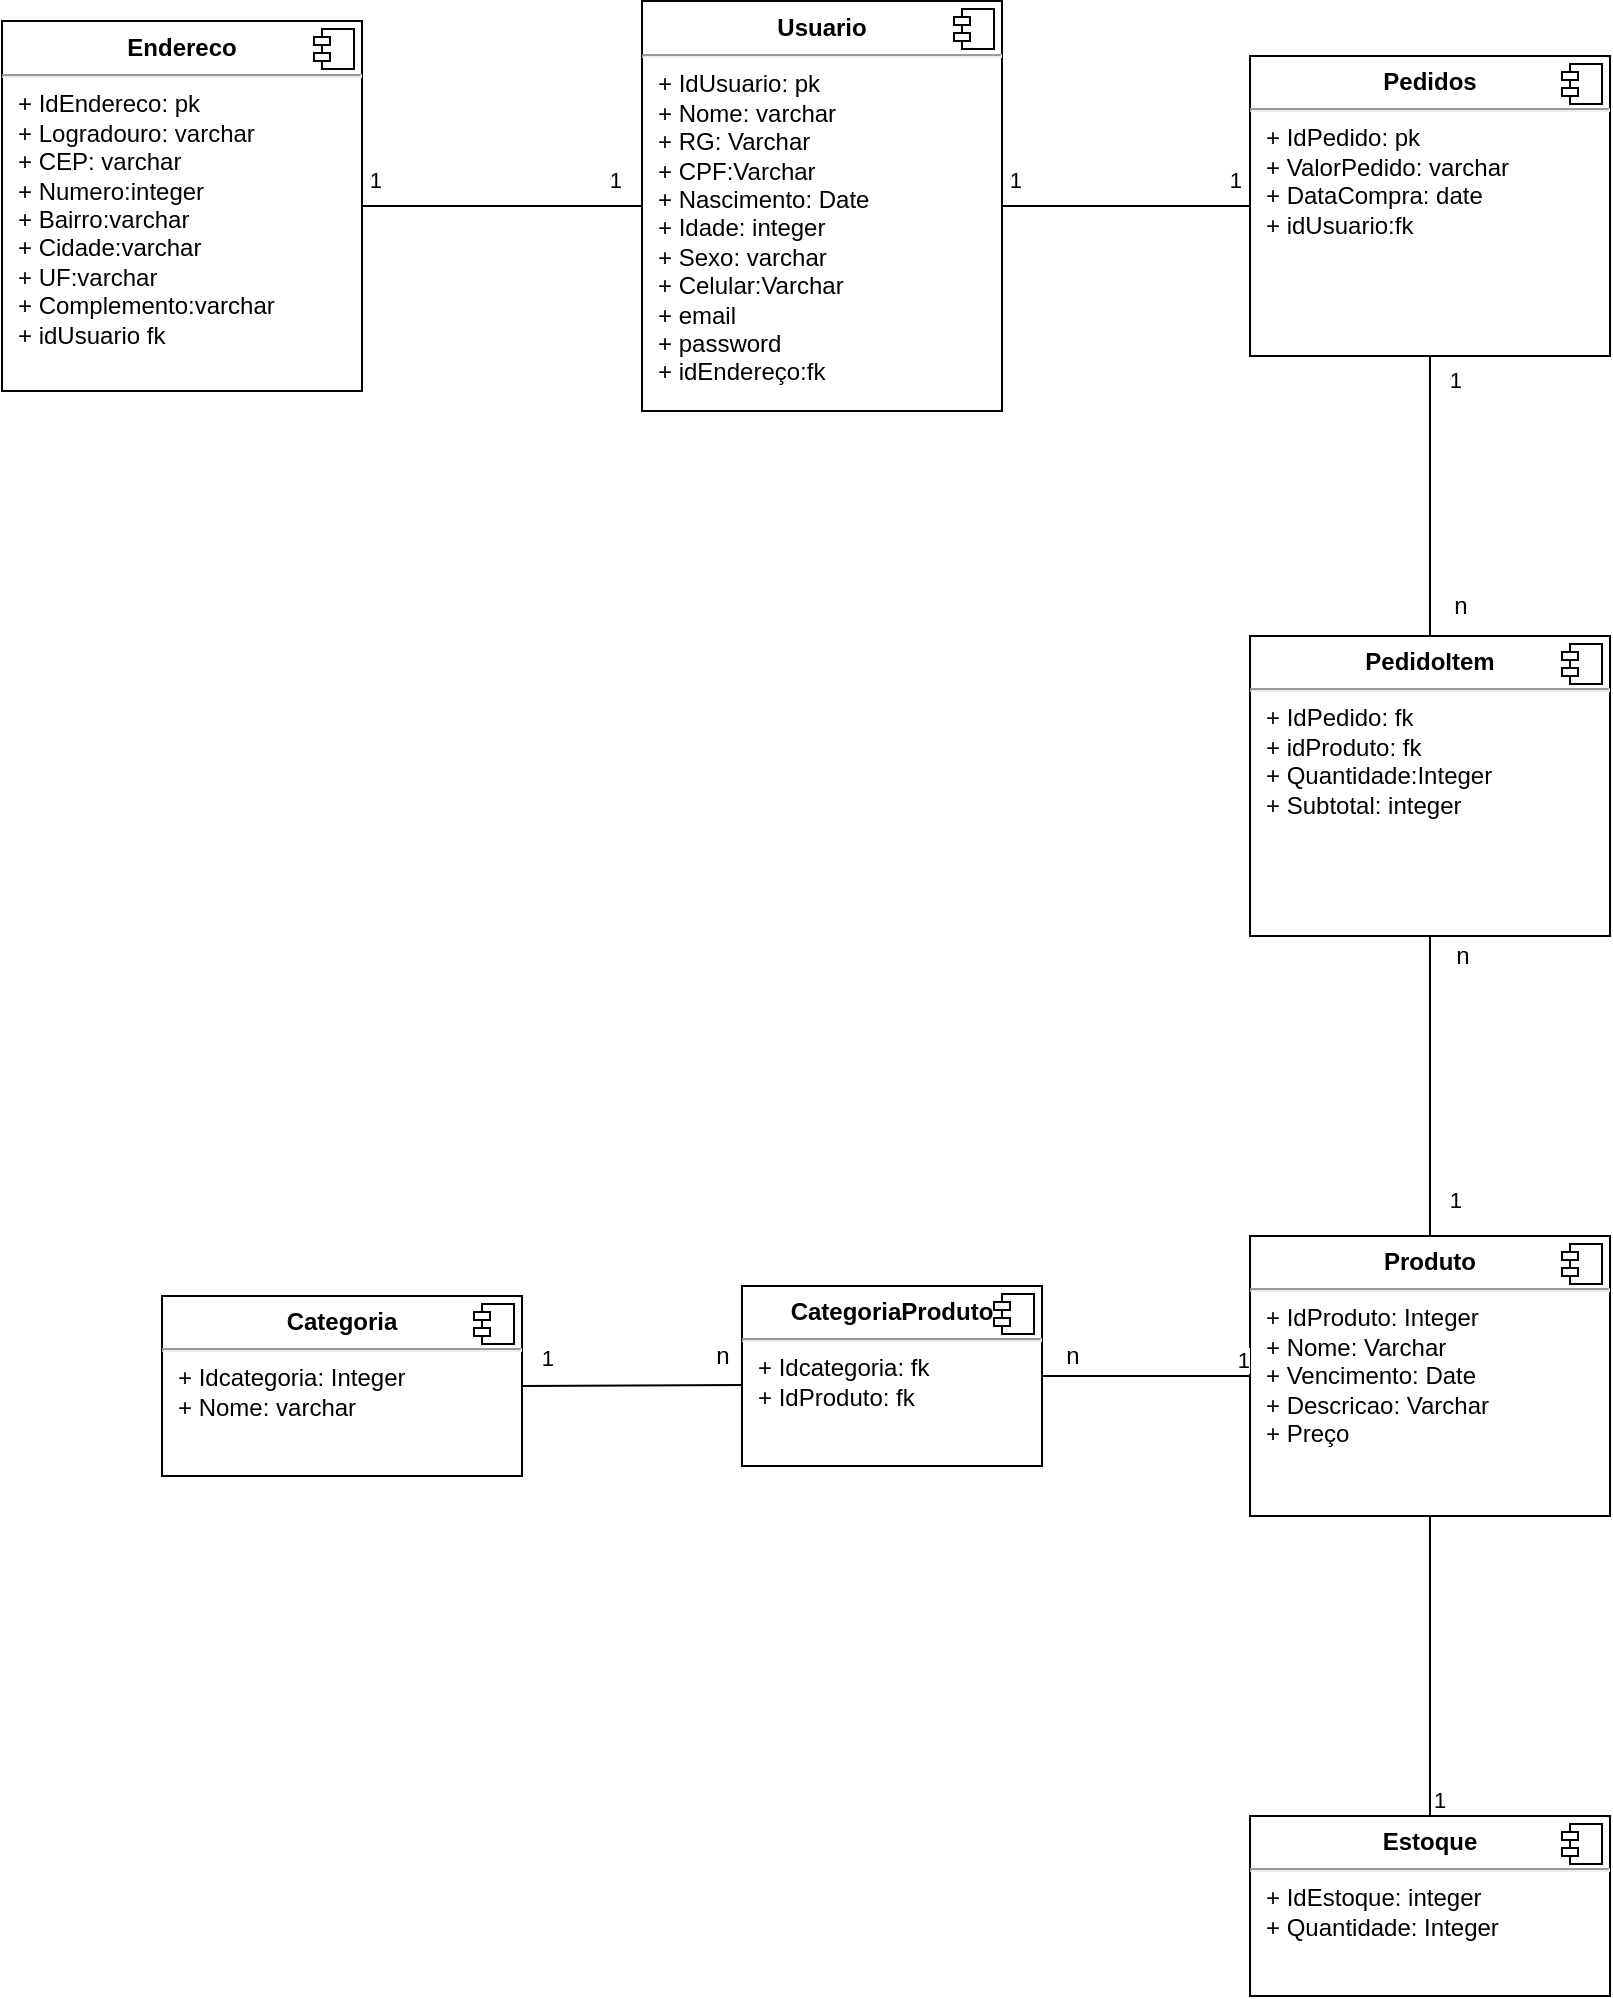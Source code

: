 <mxfile version="20.8.20" type="device"><diagram name="Página-1" id="WYKLcJFOjYk7zmqGKto0"><mxGraphModel dx="2261" dy="1951" grid="1" gridSize="10" guides="1" tooltips="1" connect="1" arrows="1" fold="1" page="1" pageScale="1" pageWidth="827" pageHeight="1169" math="0" shadow="0"><root><mxCell id="0"/><mxCell id="1" parent="0"/><mxCell id="h2aeMnDp_k5yiemuSDkl-13" value="&lt;p style=&quot;margin:0px;margin-top:6px;text-align:center;&quot;&gt;&lt;b&gt;Estoque&lt;/b&gt;&lt;br&gt;&lt;/p&gt;&lt;hr&gt;&lt;p style=&quot;margin:0px;margin-left:8px;&quot;&gt;+ IdEstoque: integer&lt;br&gt;+ Quantidade: Integer&lt;/p&gt;&lt;p style=&quot;margin:0px;margin-left:8px;&quot;&gt;&lt;br&gt;&lt;/p&gt;" style="align=left;overflow=fill;html=1;dropTarget=0;" vertex="1" parent="1"><mxGeometry x="324" y="620" width="180" height="90" as="geometry"/></mxCell><mxCell id="h2aeMnDp_k5yiemuSDkl-14" value="" style="shape=component;jettyWidth=8;jettyHeight=4;" vertex="1" parent="h2aeMnDp_k5yiemuSDkl-13"><mxGeometry x="1" width="20" height="20" relative="1" as="geometry"><mxPoint x="-24" y="4" as="offset"/></mxGeometry></mxCell><mxCell id="h2aeMnDp_k5yiemuSDkl-15" value="&lt;p style=&quot;margin:0px;margin-top:6px;text-align:center;&quot;&gt;&lt;b&gt;Produto&lt;/b&gt;&lt;/p&gt;&lt;hr&gt;&lt;p style=&quot;margin:0px;margin-left:8px;&quot;&gt;+ IdProduto: Integer&lt;br&gt;+ Nome: Varchar&lt;/p&gt;&lt;p style=&quot;margin:0px;margin-left:8px;&quot;&gt;+ Vencimento: Date&lt;/p&gt;&lt;p style=&quot;margin:0px;margin-left:8px;&quot;&gt;+ Descricao: Varchar&lt;/p&gt;&lt;p style=&quot;margin:0px;margin-left:8px;&quot;&gt;+ Preço&lt;br&gt;&lt;/p&gt;" style="align=left;overflow=fill;html=1;dropTarget=0;" vertex="1" parent="1"><mxGeometry x="324" y="330" width="180" height="140" as="geometry"/></mxCell><mxCell id="h2aeMnDp_k5yiemuSDkl-16" value="" style="shape=component;jettyWidth=8;jettyHeight=4;" vertex="1" parent="h2aeMnDp_k5yiemuSDkl-15"><mxGeometry x="1" width="20" height="20" relative="1" as="geometry"><mxPoint x="-24" y="4" as="offset"/></mxGeometry></mxCell><mxCell id="h2aeMnDp_k5yiemuSDkl-21" value="&lt;p style=&quot;margin:0px;margin-top:6px;text-align:center;&quot;&gt;&lt;b&gt;Categoria&lt;/b&gt;&lt;br&gt;&lt;/p&gt;&lt;hr&gt;&lt;p style=&quot;margin:0px;margin-left:8px;&quot;&gt;+ Idcategoria: Integer&lt;br&gt;+ Nome: varchar&lt;/p&gt;" style="align=left;overflow=fill;html=1;dropTarget=0;" vertex="1" parent="1"><mxGeometry x="-220" y="360" width="180" height="90" as="geometry"/></mxCell><mxCell id="h2aeMnDp_k5yiemuSDkl-22" value="" style="shape=component;jettyWidth=8;jettyHeight=4;" vertex="1" parent="h2aeMnDp_k5yiemuSDkl-21"><mxGeometry x="1" width="20" height="20" relative="1" as="geometry"><mxPoint x="-24" y="4" as="offset"/></mxGeometry></mxCell><mxCell id="h2aeMnDp_k5yiemuSDkl-36" value="&lt;p style=&quot;margin:0px;margin-top:6px;text-align:center;&quot;&gt;&lt;b&gt;Pedidos&lt;/b&gt;&lt;br&gt;&lt;/p&gt;&lt;hr&gt;&lt;p style=&quot;margin:0px;margin-left:8px;&quot;&gt;+ IdPedido: pk&lt;br&gt;+ ValorPedido: varchar&lt;/p&gt;&lt;p style=&quot;margin:0px;margin-left:8px;&quot;&gt;+ DataCompra: date&lt;/p&gt;&lt;p style=&quot;margin:0px;margin-left:8px;&quot;&gt;+ idUsuario:fk&lt;br&gt;&lt;/p&gt;" style="align=left;overflow=fill;html=1;dropTarget=0;" vertex="1" parent="1"><mxGeometry x="324" y="-260" width="180" height="150" as="geometry"/></mxCell><mxCell id="h2aeMnDp_k5yiemuSDkl-37" value="" style="shape=component;jettyWidth=8;jettyHeight=4;" vertex="1" parent="h2aeMnDp_k5yiemuSDkl-36"><mxGeometry x="1" width="20" height="20" relative="1" as="geometry"><mxPoint x="-24" y="4" as="offset"/></mxGeometry></mxCell><mxCell id="h2aeMnDp_k5yiemuSDkl-42" value="&lt;p style=&quot;margin:0px;margin-top:6px;text-align:center;&quot;&gt;&lt;b&gt;PedidoItem&lt;/b&gt;&lt;br&gt;&lt;/p&gt;&lt;hr&gt;&lt;p style=&quot;margin:0px;margin-left:8px;&quot;&gt;+ IdPedido: fk&lt;br&gt;+ idProduto: fk&lt;/p&gt;&lt;p style=&quot;margin:0px;margin-left:8px;&quot;&gt;+ Quantidade:Integer&lt;/p&gt;&lt;p style=&quot;margin:0px;margin-left:8px;&quot;&gt;+ Subtotal: integer&lt;br&gt;&lt;/p&gt;" style="align=left;overflow=fill;html=1;dropTarget=0;" vertex="1" parent="1"><mxGeometry x="324" y="30" width="180" height="150" as="geometry"/></mxCell><mxCell id="h2aeMnDp_k5yiemuSDkl-43" value="" style="shape=component;jettyWidth=8;jettyHeight=4;" vertex="1" parent="h2aeMnDp_k5yiemuSDkl-42"><mxGeometry x="1" width="20" height="20" relative="1" as="geometry"><mxPoint x="-24" y="4" as="offset"/></mxGeometry></mxCell><mxCell id="h2aeMnDp_k5yiemuSDkl-44" value="" style="endArrow=none;html=1;edgeStyle=orthogonalEdgeStyle;rounded=0;exitX=0.5;exitY=0;exitDx=0;exitDy=0;entryX=0.5;entryY=1;entryDx=0;entryDy=0;" edge="1" parent="1" source="h2aeMnDp_k5yiemuSDkl-13" target="h2aeMnDp_k5yiemuSDkl-15"><mxGeometry relative="1" as="geometry"><mxPoint x="330" y="460" as="sourcePoint"/><mxPoint x="490" y="460" as="targetPoint"/></mxGeometry></mxCell><mxCell id="h2aeMnDp_k5yiemuSDkl-45" value="1" style="edgeLabel;resizable=0;html=1;align=left;verticalAlign=bottom;" connectable="0" vertex="1" parent="h2aeMnDp_k5yiemuSDkl-44"><mxGeometry x="-1" relative="1" as="geometry"/></mxCell><mxCell id="h2aeMnDp_k5yiemuSDkl-48" value="" style="endArrow=none;html=1;edgeStyle=orthogonalEdgeStyle;rounded=0;exitX=0.5;exitY=1;exitDx=0;exitDy=0;entryX=0.5;entryY=0;entryDx=0;entryDy=0;" edge="1" parent="1" source="h2aeMnDp_k5yiemuSDkl-42" target="h2aeMnDp_k5yiemuSDkl-15"><mxGeometry relative="1" as="geometry"><mxPoint x="330" y="190" as="sourcePoint"/><mxPoint x="490" y="190" as="targetPoint"/></mxGeometry></mxCell><mxCell id="h2aeMnDp_k5yiemuSDkl-50" value="1" style="edgeLabel;resizable=0;html=1;align=right;verticalAlign=bottom;" connectable="0" vertex="1" parent="h2aeMnDp_k5yiemuSDkl-48"><mxGeometry x="1" relative="1" as="geometry"><mxPoint x="16" y="-10" as="offset"/></mxGeometry></mxCell><mxCell id="h2aeMnDp_k5yiemuSDkl-51" value="n" style="text;html=1;align=center;verticalAlign=middle;resizable=0;points=[];autosize=1;strokeColor=none;fillColor=none;" vertex="1" parent="1"><mxGeometry x="415" y="175" width="30" height="30" as="geometry"/></mxCell><mxCell id="h2aeMnDp_k5yiemuSDkl-52" value="n" style="text;html=1;align=center;verticalAlign=middle;resizable=0;points=[];autosize=1;strokeColor=none;fillColor=none;" vertex="1" parent="1"><mxGeometry x="414" width="30" height="30" as="geometry"/></mxCell><mxCell id="h2aeMnDp_k5yiemuSDkl-53" value="" style="endArrow=none;html=1;edgeStyle=orthogonalEdgeStyle;rounded=0;entryX=0.5;entryY=0;entryDx=0;entryDy=0;exitX=0.5;exitY=1;exitDx=0;exitDy=0;" edge="1" parent="1" source="h2aeMnDp_k5yiemuSDkl-36" target="h2aeMnDp_k5yiemuSDkl-42"><mxGeometry relative="1" as="geometry"><mxPoint x="410" y="-50" as="sourcePoint"/><mxPoint x="414" y="-10" as="targetPoint"/></mxGeometry></mxCell><mxCell id="h2aeMnDp_k5yiemuSDkl-54" value="1" style="edgeLabel;resizable=0;html=1;align=right;verticalAlign=bottom;" connectable="0" vertex="1" parent="h2aeMnDp_k5yiemuSDkl-53"><mxGeometry x="1" relative="1" as="geometry"><mxPoint x="16" y="-120" as="offset"/></mxGeometry></mxCell><mxCell id="h2aeMnDp_k5yiemuSDkl-56" value="&lt;p style=&quot;margin:0px;margin-top:6px;text-align:center;&quot;&gt;&lt;b&gt;CategoriaProduto&lt;/b&gt;&lt;br&gt;&lt;/p&gt;&lt;hr&gt;&lt;p style=&quot;margin:0px;margin-left:8px;&quot;&gt;+ Idcategoria: fk&lt;br&gt;+ IdProduto: fk&lt;/p&gt;" style="align=left;overflow=fill;html=1;dropTarget=0;" vertex="1" parent="1"><mxGeometry x="70" y="355" width="150" height="90" as="geometry"/></mxCell><mxCell id="h2aeMnDp_k5yiemuSDkl-57" value="" style="shape=component;jettyWidth=8;jettyHeight=4;" vertex="1" parent="h2aeMnDp_k5yiemuSDkl-56"><mxGeometry x="1" width="20" height="20" relative="1" as="geometry"><mxPoint x="-24" y="4" as="offset"/></mxGeometry></mxCell><mxCell id="h2aeMnDp_k5yiemuSDkl-58" value="" style="endArrow=none;html=1;edgeStyle=orthogonalEdgeStyle;rounded=0;exitX=0;exitY=0.5;exitDx=0;exitDy=0;entryX=1;entryY=0.5;entryDx=0;entryDy=0;" edge="1" parent="1" source="h2aeMnDp_k5yiemuSDkl-15" target="h2aeMnDp_k5yiemuSDkl-56"><mxGeometry relative="1" as="geometry"><mxPoint x="180" y="450" as="sourcePoint"/><mxPoint x="180" y="600" as="targetPoint"/></mxGeometry></mxCell><mxCell id="h2aeMnDp_k5yiemuSDkl-59" value="1" style="edgeLabel;resizable=0;html=1;align=right;verticalAlign=bottom;" connectable="0" vertex="1" parent="h2aeMnDp_k5yiemuSDkl-58"><mxGeometry x="1" relative="1" as="geometry"><mxPoint x="104" as="offset"/></mxGeometry></mxCell><mxCell id="h2aeMnDp_k5yiemuSDkl-60" value="" style="endArrow=none;html=1;edgeStyle=orthogonalEdgeStyle;rounded=0;exitX=0;exitY=0.5;exitDx=0;exitDy=0;entryX=1;entryY=0.5;entryDx=0;entryDy=0;" edge="1" parent="1" target="h2aeMnDp_k5yiemuSDkl-21"><mxGeometry relative="1" as="geometry"><mxPoint x="70" y="404.5" as="sourcePoint"/><mxPoint x="-34" y="404.5" as="targetPoint"/></mxGeometry></mxCell><mxCell id="h2aeMnDp_k5yiemuSDkl-61" value="1" style="edgeLabel;resizable=0;html=1;align=right;verticalAlign=bottom;" connectable="0" vertex="1" parent="h2aeMnDp_k5yiemuSDkl-60"><mxGeometry x="1" relative="1" as="geometry"><mxPoint x="16" y="-5" as="offset"/></mxGeometry></mxCell><mxCell id="h2aeMnDp_k5yiemuSDkl-62" value="n" style="text;html=1;align=center;verticalAlign=middle;resizable=0;points=[];autosize=1;strokeColor=none;fillColor=none;" vertex="1" parent="1"><mxGeometry x="45" y="375" width="30" height="30" as="geometry"/></mxCell><mxCell id="h2aeMnDp_k5yiemuSDkl-63" value="n" style="text;html=1;align=center;verticalAlign=middle;resizable=0;points=[];autosize=1;strokeColor=none;fillColor=none;" vertex="1" parent="1"><mxGeometry x="220" y="375" width="30" height="30" as="geometry"/></mxCell><mxCell id="h2aeMnDp_k5yiemuSDkl-64" value="&lt;p style=&quot;margin:0px;margin-top:6px;text-align:center;&quot;&gt;&lt;b&gt;Usuario&lt;/b&gt;&lt;br&gt;&lt;/p&gt;&lt;hr&gt;&lt;p style=&quot;margin:0px;margin-left:8px;&quot;&gt;+ IdUsuario: pk&lt;br&gt;+ Nome: varchar&lt;/p&gt;&lt;p style=&quot;margin:0px;margin-left:8px;&quot;&gt;+ RG: Varchar&lt;/p&gt;&lt;p style=&quot;margin:0px;margin-left:8px;&quot;&gt;+ CPF:Varchar&lt;/p&gt;&lt;p style=&quot;margin:0px;margin-left:8px;&quot;&gt;+ Nascimento: Date&lt;/p&gt;&lt;p style=&quot;margin:0px;margin-left:8px;&quot;&gt;+ Idade: integer&lt;/p&gt;&lt;p style=&quot;margin:0px;margin-left:8px;&quot;&gt;+ Sexo: varchar&lt;/p&gt;&lt;p style=&quot;margin:0px;margin-left:8px;&quot;&gt;+ Celular:Varchar&lt;/p&gt;&lt;p style=&quot;margin:0px;margin-left:8px;&quot;&gt;+ email&lt;/p&gt;&lt;p style=&quot;margin:0px;margin-left:8px;&quot;&gt;+ password&lt;br&gt;&lt;/p&gt;&lt;p style=&quot;margin:0px;margin-left:8px;&quot;&gt;+ idEndereço:fk&lt;br&gt;&lt;/p&gt;" style="align=left;overflow=fill;html=1;dropTarget=0;" vertex="1" parent="1"><mxGeometry x="20" y="-287.5" width="180" height="205" as="geometry"/></mxCell><mxCell id="h2aeMnDp_k5yiemuSDkl-65" value="" style="shape=component;jettyWidth=8;jettyHeight=4;" vertex="1" parent="h2aeMnDp_k5yiemuSDkl-64"><mxGeometry x="1" width="20" height="20" relative="1" as="geometry"><mxPoint x="-24" y="4" as="offset"/></mxGeometry></mxCell><mxCell id="h2aeMnDp_k5yiemuSDkl-66" value="" style="endArrow=none;html=1;edgeStyle=orthogonalEdgeStyle;rounded=0;entryX=1;entryY=0.5;entryDx=0;entryDy=0;exitX=0;exitY=0.5;exitDx=0;exitDy=0;" edge="1" parent="1" source="h2aeMnDp_k5yiemuSDkl-36" target="h2aeMnDp_k5yiemuSDkl-64"><mxGeometry relative="1" as="geometry"><mxPoint x="280" y="-190" as="sourcePoint"/><mxPoint x="70" y="-185" as="targetPoint"/></mxGeometry></mxCell><mxCell id="h2aeMnDp_k5yiemuSDkl-67" value="1" style="edgeLabel;resizable=0;html=1;align=right;verticalAlign=bottom;" connectable="0" vertex="1" parent="h2aeMnDp_k5yiemuSDkl-66"><mxGeometry x="1" relative="1" as="geometry"><mxPoint x="120" y="-5" as="offset"/></mxGeometry></mxCell><mxCell id="h2aeMnDp_k5yiemuSDkl-70" value="1" style="edgeLabel;resizable=0;html=1;align=right;verticalAlign=bottom;" connectable="0" vertex="1" parent="h2aeMnDp_k5yiemuSDkl-66"><mxGeometry x="1" relative="1" as="geometry"><mxPoint x="10" y="-5" as="offset"/></mxGeometry></mxCell><mxCell id="h2aeMnDp_k5yiemuSDkl-71" value="&lt;p style=&quot;margin:0px;margin-top:6px;text-align:center;&quot;&gt;&lt;b&gt;Endereco&lt;/b&gt;&lt;br&gt;&lt;/p&gt;&lt;hr&gt;&lt;p style=&quot;margin:0px;margin-left:8px;&quot;&gt;+ IdEndereco: pk&lt;br&gt;+ Logradouro: varchar&lt;/p&gt;&lt;p style=&quot;margin:0px;margin-left:8px;&quot;&gt;+ CEP: varchar&lt;/p&gt;&lt;p style=&quot;margin:0px;margin-left:8px;&quot;&gt;+ Numero:integer&lt;/p&gt;&lt;p style=&quot;margin:0px;margin-left:8px;&quot;&gt;+ Bairro:varchar&lt;/p&gt;&lt;p style=&quot;margin:0px;margin-left:8px;&quot;&gt;+ Cidade:varchar&lt;/p&gt;&lt;p style=&quot;margin:0px;margin-left:8px;&quot;&gt;+ UF:varchar&lt;/p&gt;&lt;p style=&quot;margin:0px;margin-left:8px;&quot;&gt;+ Complemento:varchar&lt;br&gt;&lt;/p&gt;&lt;p style=&quot;margin:0px;margin-left:8px;&quot;&gt;+ idUsuario fk&lt;br&gt;&lt;/p&gt;" style="align=left;overflow=fill;html=1;dropTarget=0;" vertex="1" parent="1"><mxGeometry x="-300" y="-277.5" width="180" height="185" as="geometry"/></mxCell><mxCell id="h2aeMnDp_k5yiemuSDkl-72" value="" style="shape=component;jettyWidth=8;jettyHeight=4;" vertex="1" parent="h2aeMnDp_k5yiemuSDkl-71"><mxGeometry x="1" width="20" height="20" relative="1" as="geometry"><mxPoint x="-24" y="4" as="offset"/></mxGeometry></mxCell><mxCell id="h2aeMnDp_k5yiemuSDkl-73" value="" style="endArrow=none;html=1;edgeStyle=orthogonalEdgeStyle;rounded=0;entryX=1;entryY=0.5;entryDx=0;entryDy=0;exitX=0;exitY=0.5;exitDx=0;exitDy=0;" edge="1" parent="1" source="h2aeMnDp_k5yiemuSDkl-64" target="h2aeMnDp_k5yiemuSDkl-71"><mxGeometry relative="1" as="geometry"><mxPoint x="-40" y="-185.5" as="sourcePoint"/><mxPoint x="-164" y="-185.5" as="targetPoint"/></mxGeometry></mxCell><mxCell id="h2aeMnDp_k5yiemuSDkl-74" value="1" style="edgeLabel;resizable=0;html=1;align=right;verticalAlign=bottom;" connectable="0" vertex="1" parent="h2aeMnDp_k5yiemuSDkl-73"><mxGeometry x="1" relative="1" as="geometry"><mxPoint x="130" y="-5" as="offset"/></mxGeometry></mxCell><mxCell id="h2aeMnDp_k5yiemuSDkl-75" value="1" style="edgeLabel;resizable=0;html=1;align=right;verticalAlign=bottom;" connectable="0" vertex="1" parent="h2aeMnDp_k5yiemuSDkl-73"><mxGeometry x="1" relative="1" as="geometry"><mxPoint x="10" y="-5" as="offset"/></mxGeometry></mxCell></root></mxGraphModel></diagram></mxfile>